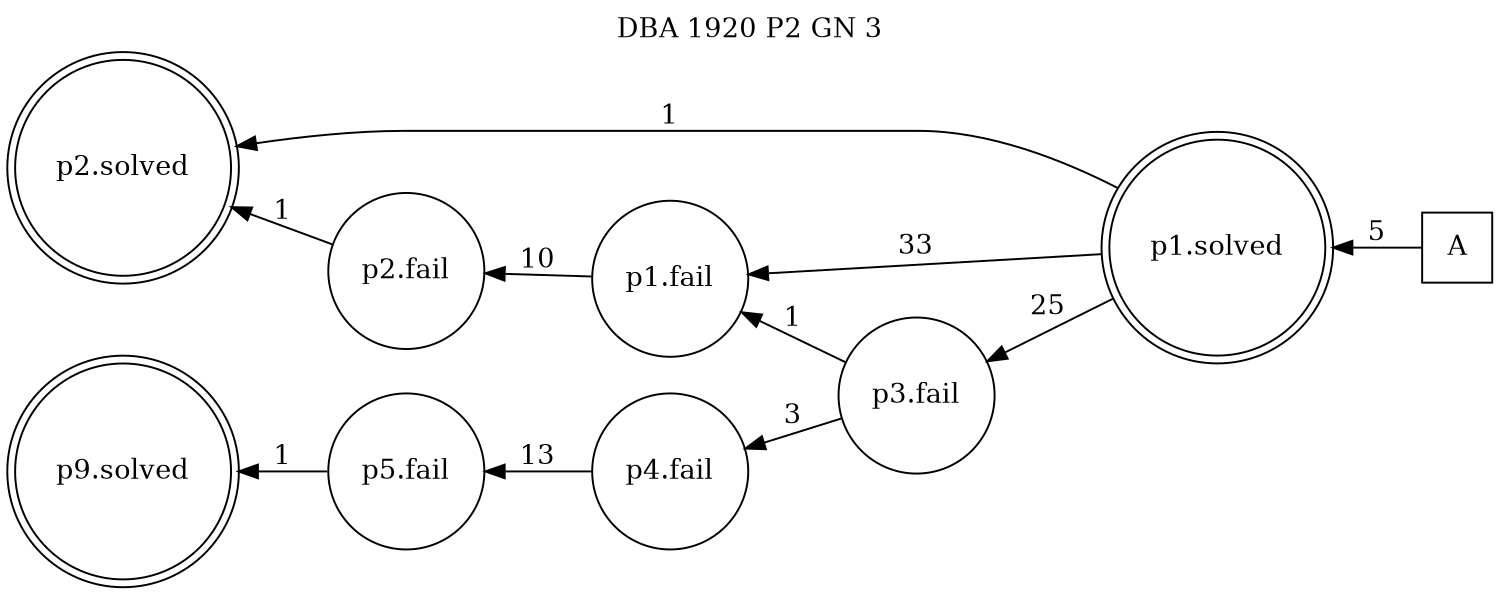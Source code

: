 digraph DBA_1920_P2_GN_3 {
labelloc="tl"
label= " DBA 1920 P2 GN 3 "
rankdir="RL";
graph [ size=" 10 , 10 !"]

"A" [shape="square" label="A"]
"p1.solved" [shape="doublecircle" label="p1.solved"]
"p1.fail" [shape="circle" label="p1.fail"]
"p2.fail" [shape="circle" label="p2.fail"]
"p3.fail" [shape="circle" label="p3.fail"]
"p2.solved" [shape="doublecircle" label="p2.solved"]
"p4.fail" [shape="circle" label="p4.fail"]
"p5.fail" [shape="circle" label="p5.fail"]
"p9.solved" [shape="doublecircle" label="p9.solved"]
"A" -> "p1.solved" [ label=5]
"p1.solved" -> "p1.fail" [ label=33]
"p1.solved" -> "p3.fail" [ label=25]
"p1.solved" -> "p2.solved" [ label=1]
"p1.fail" -> "p2.fail" [ label=10]
"p2.fail" -> "p2.solved" [ label=1]
"p3.fail" -> "p1.fail" [ label=1]
"p3.fail" -> "p4.fail" [ label=3]
"p4.fail" -> "p5.fail" [ label=13]
"p5.fail" -> "p9.solved" [ label=1]
}
